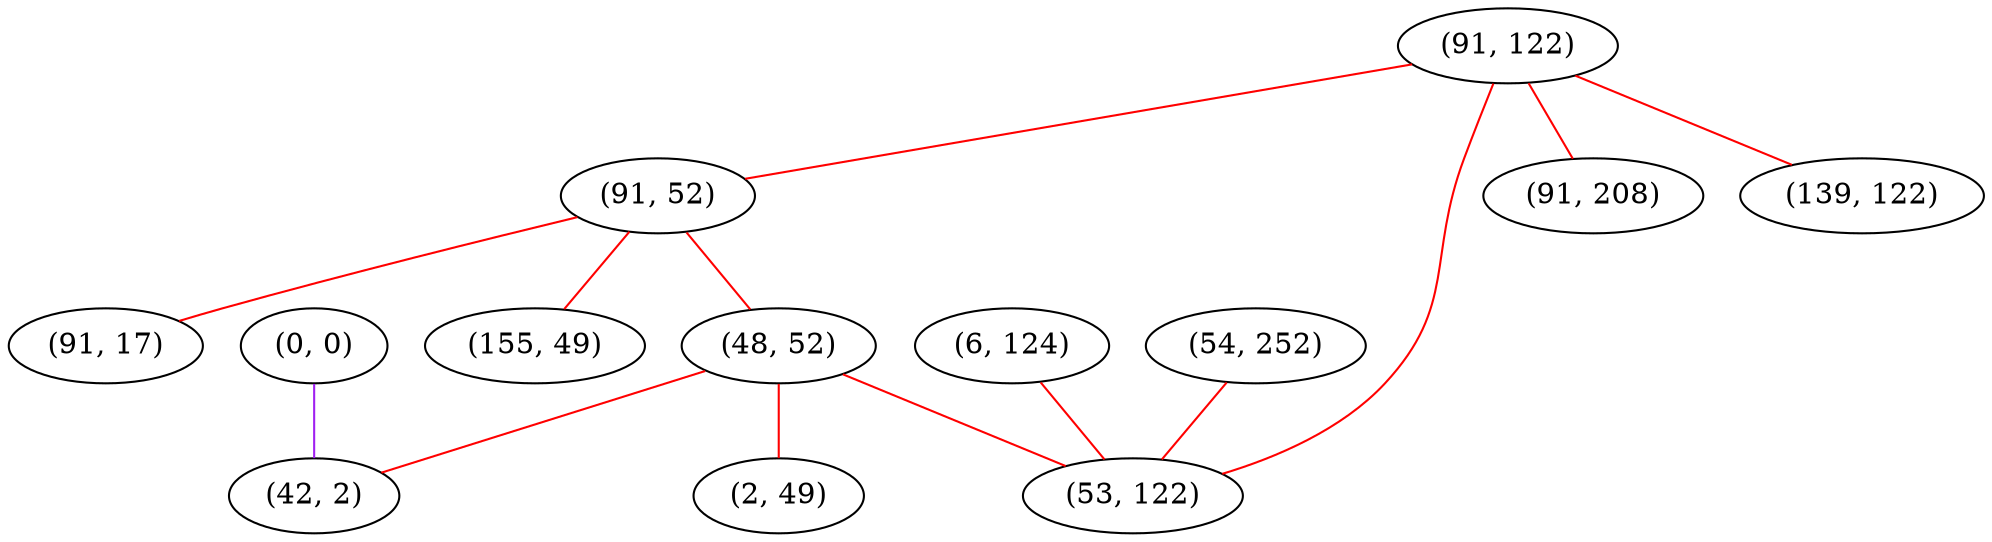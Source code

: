 graph "" {
"(91, 122)";
"(0, 0)";
"(91, 52)";
"(91, 17)";
"(6, 124)";
"(54, 252)";
"(91, 208)";
"(139, 122)";
"(155, 49)";
"(48, 52)";
"(53, 122)";
"(2, 49)";
"(42, 2)";
"(91, 122)" -- "(91, 208)"  [color=red, key=0, weight=1];
"(91, 122)" -- "(91, 52)"  [color=red, key=0, weight=1];
"(91, 122)" -- "(139, 122)"  [color=red, key=0, weight=1];
"(91, 122)" -- "(53, 122)"  [color=red, key=0, weight=1];
"(0, 0)" -- "(42, 2)"  [color=purple, key=0, weight=4];
"(91, 52)" -- "(155, 49)"  [color=red, key=0, weight=1];
"(91, 52)" -- "(91, 17)"  [color=red, key=0, weight=1];
"(91, 52)" -- "(48, 52)"  [color=red, key=0, weight=1];
"(6, 124)" -- "(53, 122)"  [color=red, key=0, weight=1];
"(54, 252)" -- "(53, 122)"  [color=red, key=0, weight=1];
"(48, 52)" -- "(53, 122)"  [color=red, key=0, weight=1];
"(48, 52)" -- "(2, 49)"  [color=red, key=0, weight=1];
"(48, 52)" -- "(42, 2)"  [color=red, key=0, weight=1];
}
